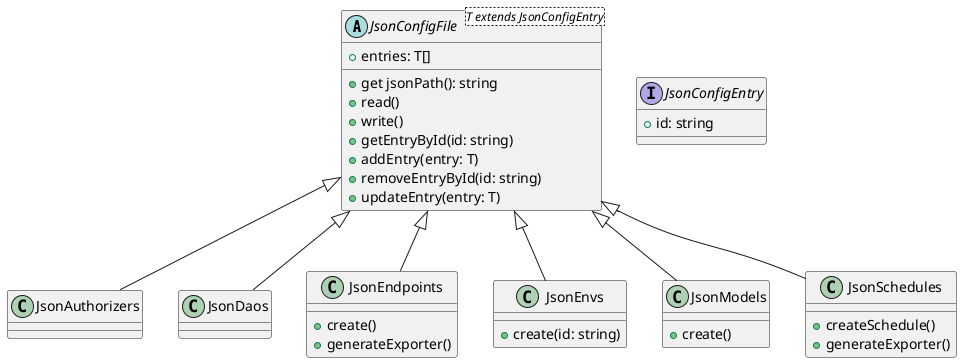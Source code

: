 @startuml Configuration files structure

abstract class JsonConfigFile<T extends JsonConfigEntry> {
    +entries: T[]
    +get jsonPath(): string
    +read()
    +write()
    +getEntryById(id: string)
    +addEntry(entry: T)
    +removeEntryById(id: string)
    +updateEntry(entry: T)
}

class JsonAuthorizers extends JsonConfigFile {}
class JsonDaos extends JsonConfigFile {}

class JsonEndpoints extends JsonConfigFile {
    +create()
    +generateExporter()
}

class JsonEnvs extends JsonConfigFile {
    +create(id: string)
}

class JsonModels extends JsonConfigFile {
    +create()
}

class JsonSchedules extends JsonConfigFile {
    +createSchedule()
    +generateExporter()
}

interface JsonConfigEntry {
    +id: string
}

@enduml
